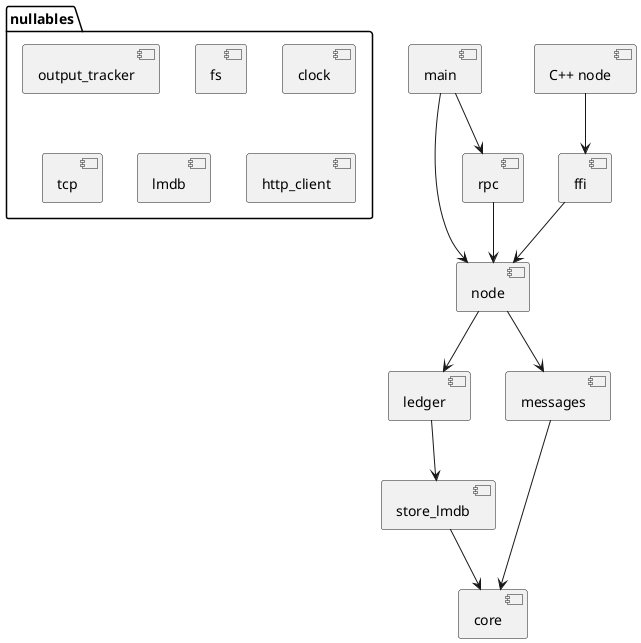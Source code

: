 @startuml "Split crates"

[nullables]
[core]
[ledger]
[store_lmdb]
[messages]
[node]
[main]
[rpc]
[ffi]
[C++ node]

folder "nullables"{
[output_tracker]
[fs]
[clock]
[tcp]
[lmdb]
[http_client]
}

[C++ node] --> [ffi]
[main] --> [node]
[main] --> [rpc]
[rpc] --> [node]
[node] --> [ledger]
[node] --> [messages]
[messages] --> [core]
[ledger] --> [store_lmdb]
[store_lmdb] --> [core]
[ffi] --> [node]

@enduml